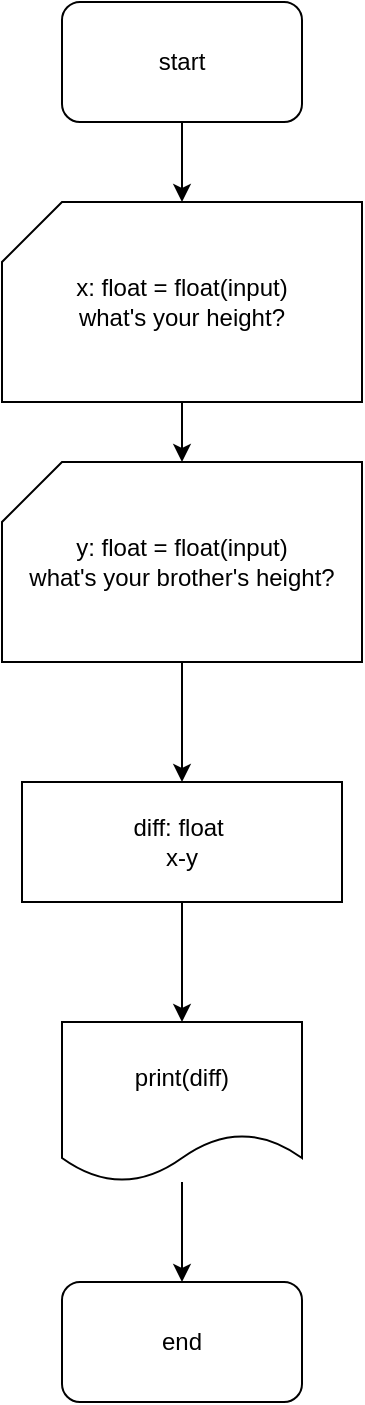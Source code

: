 <mxfile version="24.7.8">
  <diagram name="Page-1" id="EU_9g6YKppFDLxQ-yd42">
    <mxGraphModel dx="1042" dy="533" grid="1" gridSize="10" guides="1" tooltips="1" connect="1" arrows="1" fold="1" page="1" pageScale="1" pageWidth="850" pageHeight="1100" math="0" shadow="0">
      <root>
        <mxCell id="0" />
        <mxCell id="1" parent="0" />
        <mxCell id="SAXbf2U_s-x0KDOaSMLF-8" value="" style="edgeStyle=orthogonalEdgeStyle;rounded=0;orthogonalLoop=1;jettySize=auto;html=1;" edge="1" parent="1" source="SAXbf2U_s-x0KDOaSMLF-1" target="SAXbf2U_s-x0KDOaSMLF-3">
          <mxGeometry relative="1" as="geometry" />
        </mxCell>
        <mxCell id="SAXbf2U_s-x0KDOaSMLF-1" value="start" style="rounded=1;whiteSpace=wrap;html=1;" vertex="1" parent="1">
          <mxGeometry x="390" y="30" width="120" height="60" as="geometry" />
        </mxCell>
        <mxCell id="SAXbf2U_s-x0KDOaSMLF-2" value="end" style="rounded=1;whiteSpace=wrap;html=1;" vertex="1" parent="1">
          <mxGeometry x="390" y="670" width="120" height="60" as="geometry" />
        </mxCell>
        <mxCell id="SAXbf2U_s-x0KDOaSMLF-9" value="" style="edgeStyle=orthogonalEdgeStyle;rounded=0;orthogonalLoop=1;jettySize=auto;html=1;" edge="1" parent="1" source="SAXbf2U_s-x0KDOaSMLF-3">
          <mxGeometry relative="1" as="geometry">
            <mxPoint x="450" y="260" as="targetPoint" />
          </mxGeometry>
        </mxCell>
        <mxCell id="SAXbf2U_s-x0KDOaSMLF-3" value="x: float = float(input)&lt;div&gt;what&#39;s your height?&lt;/div&gt;" style="shape=card;whiteSpace=wrap;html=1;" vertex="1" parent="1">
          <mxGeometry x="360" y="130" width="180" height="100" as="geometry" />
        </mxCell>
        <mxCell id="SAXbf2U_s-x0KDOaSMLF-17" value="" style="edgeStyle=orthogonalEdgeStyle;rounded=0;orthogonalLoop=1;jettySize=auto;html=1;" edge="1" parent="1" source="SAXbf2U_s-x0KDOaSMLF-14" target="SAXbf2U_s-x0KDOaSMLF-16">
          <mxGeometry relative="1" as="geometry" />
        </mxCell>
        <mxCell id="SAXbf2U_s-x0KDOaSMLF-14" value="y: float = float(input)&lt;div&gt;what&#39;s your brother&#39;s height?&lt;/div&gt;" style="shape=card;whiteSpace=wrap;html=1;" vertex="1" parent="1">
          <mxGeometry x="360" y="260" width="180" height="100" as="geometry" />
        </mxCell>
        <mxCell id="SAXbf2U_s-x0KDOaSMLF-19" value="" style="edgeStyle=orthogonalEdgeStyle;rounded=0;orthogonalLoop=1;jettySize=auto;html=1;" edge="1" parent="1" source="SAXbf2U_s-x0KDOaSMLF-16" target="SAXbf2U_s-x0KDOaSMLF-18">
          <mxGeometry relative="1" as="geometry" />
        </mxCell>
        <mxCell id="SAXbf2U_s-x0KDOaSMLF-16" value="diff: float&amp;nbsp;&lt;div&gt;x-y&lt;/div&gt;" style="rounded=0;whiteSpace=wrap;html=1;" vertex="1" parent="1">
          <mxGeometry x="370" y="420" width="160" height="60" as="geometry" />
        </mxCell>
        <mxCell id="SAXbf2U_s-x0KDOaSMLF-20" value="" style="edgeStyle=orthogonalEdgeStyle;rounded=0;orthogonalLoop=1;jettySize=auto;html=1;" edge="1" parent="1" source="SAXbf2U_s-x0KDOaSMLF-18" target="SAXbf2U_s-x0KDOaSMLF-2">
          <mxGeometry relative="1" as="geometry" />
        </mxCell>
        <mxCell id="SAXbf2U_s-x0KDOaSMLF-18" value="print(diff)" style="shape=document;whiteSpace=wrap;html=1;boundedLbl=1;rounded=0;" vertex="1" parent="1">
          <mxGeometry x="390" y="540" width="120" height="80" as="geometry" />
        </mxCell>
      </root>
    </mxGraphModel>
  </diagram>
</mxfile>
